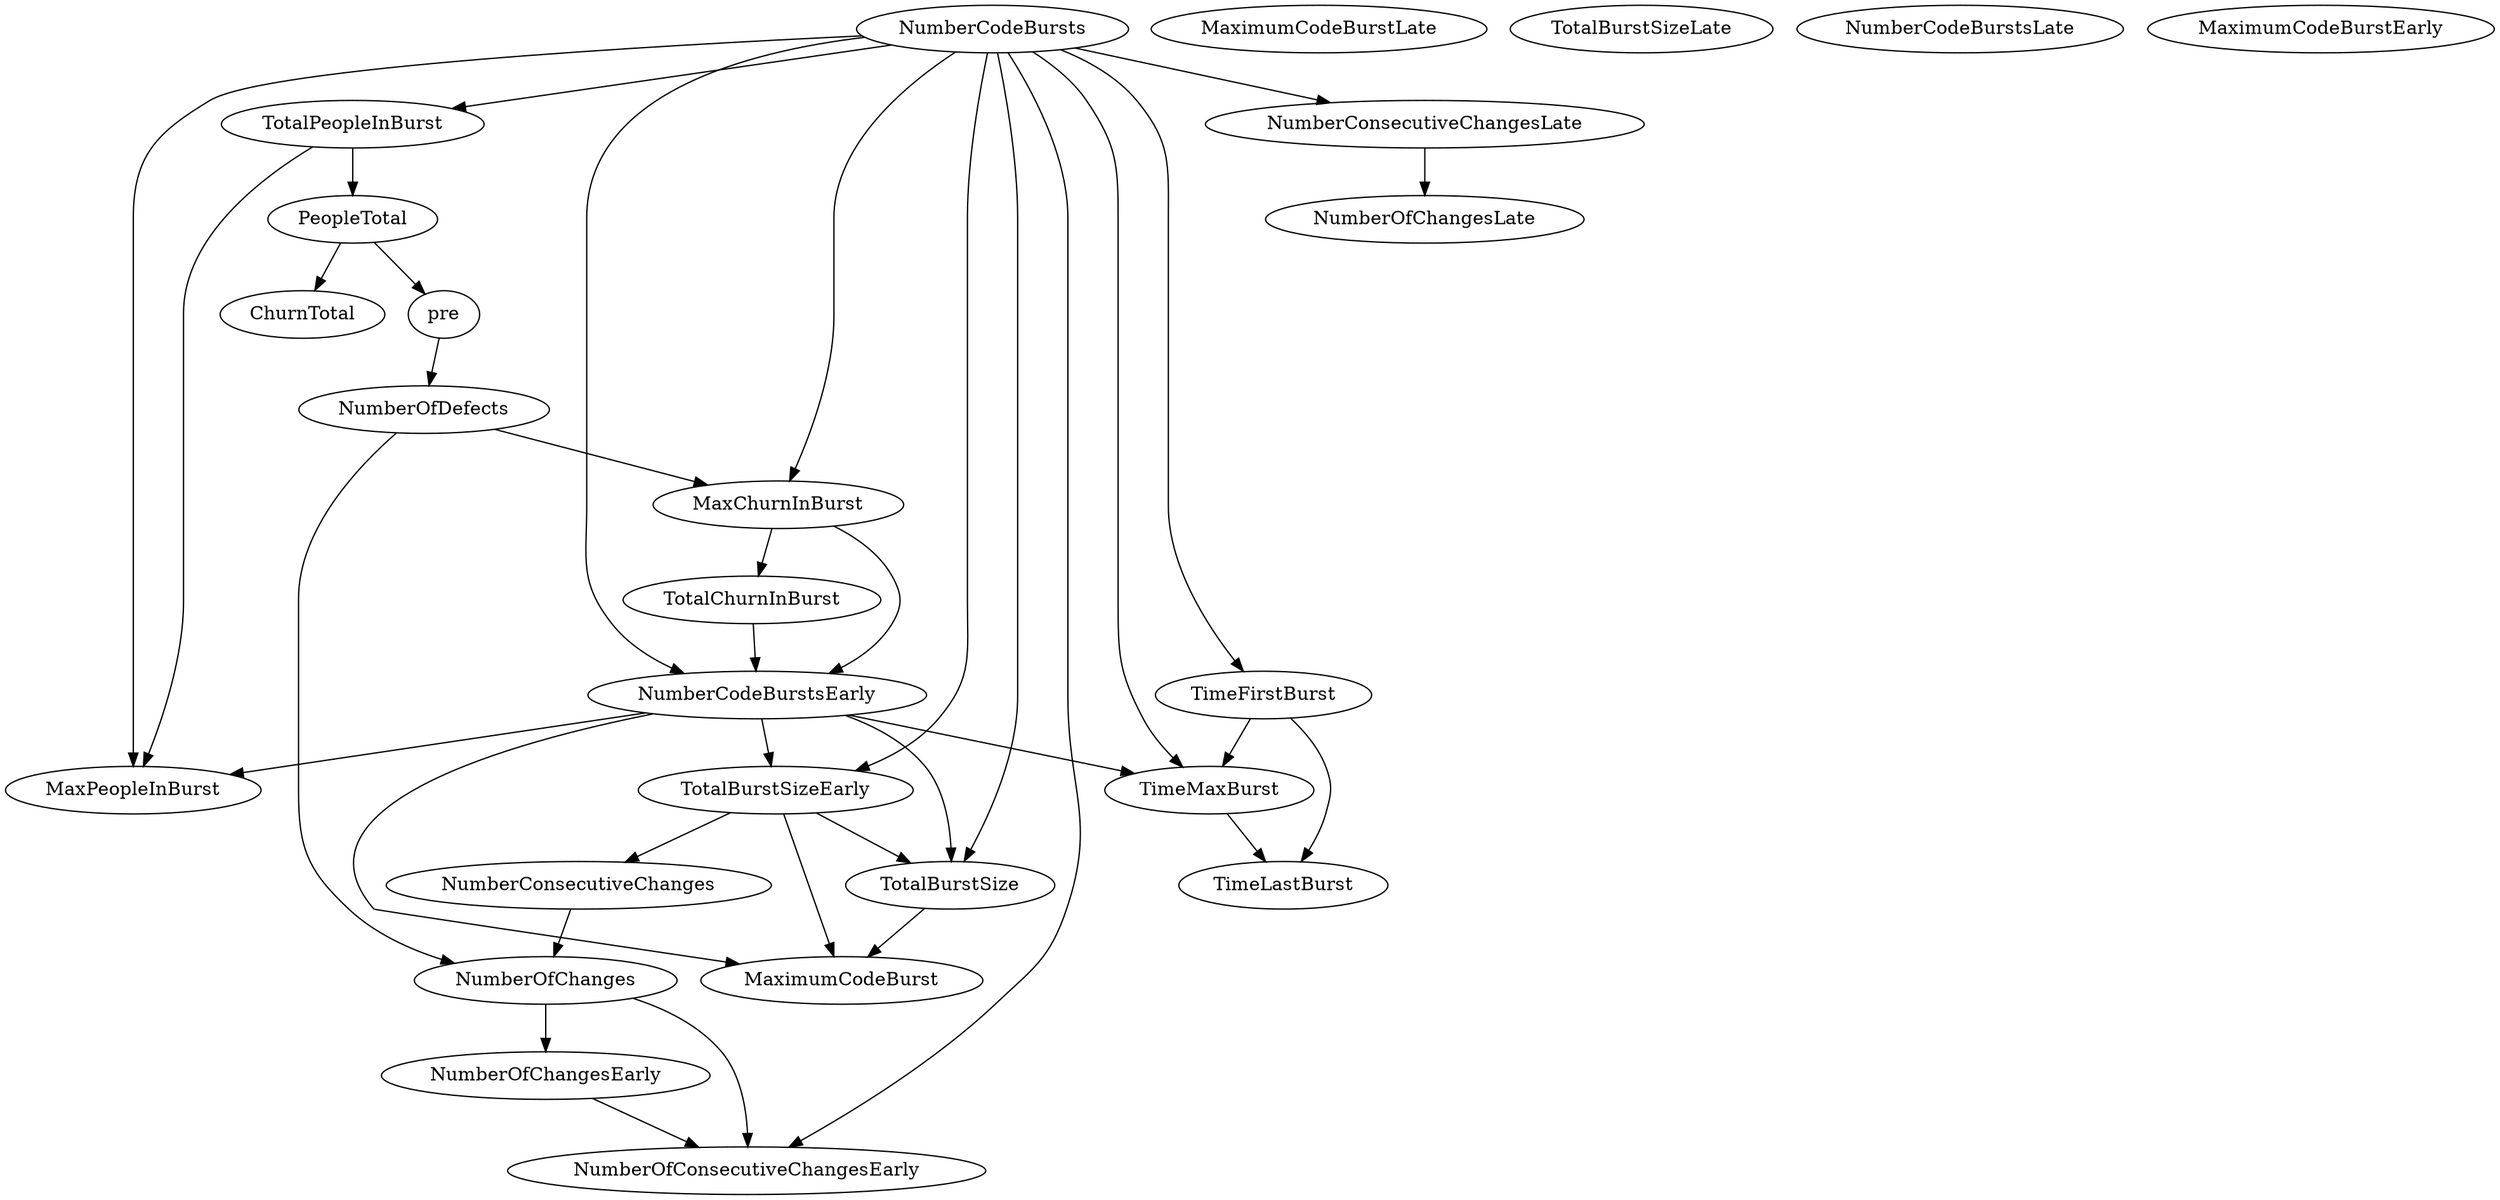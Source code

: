 digraph {
   TotalPeopleInBurst;
   MaximumCodeBurstLate;
   NumberOfChanges;
   MaxPeopleInBurst;
   TotalBurstSizeLate;
   NumberCodeBurstsLate;
   NumberOfChangesLate;
   NumberOfChangesEarly;
   MaxChurnInBurst;
   MaximumCodeBurstEarly;
   NumberCodeBurstsEarly;
   TimeFirstBurst;
   TotalChurnInBurst;
   ChurnTotal;
   MaximumCodeBurst;
   NumberOfConsecutiveChangesEarly;
   NumberConsecutiveChangesLate;
   TotalBurstSizeEarly;
   TotalBurstSize;
   TimeMaxBurst;
   NumberConsecutiveChanges;
   TimeLastBurst;
   NumberCodeBursts;
   PeopleTotal;
   pre;
   NumberOfDefects;
   TotalPeopleInBurst -> MaxPeopleInBurst;
   TotalPeopleInBurst -> PeopleTotal;
   NumberOfChanges -> NumberOfChangesEarly;
   NumberOfChanges -> NumberOfConsecutiveChangesEarly;
   NumberOfChangesEarly -> NumberOfConsecutiveChangesEarly;
   MaxChurnInBurst -> NumberCodeBurstsEarly;
   MaxChurnInBurst -> TotalChurnInBurst;
   NumberCodeBurstsEarly -> MaxPeopleInBurst;
   NumberCodeBurstsEarly -> MaximumCodeBurst;
   NumberCodeBurstsEarly -> TotalBurstSizeEarly;
   NumberCodeBurstsEarly -> TotalBurstSize;
   NumberCodeBurstsEarly -> TimeMaxBurst;
   TimeFirstBurst -> TimeMaxBurst;
   TimeFirstBurst -> TimeLastBurst;
   TotalChurnInBurst -> NumberCodeBurstsEarly;
   NumberConsecutiveChangesLate -> NumberOfChangesLate;
   TotalBurstSizeEarly -> MaximumCodeBurst;
   TotalBurstSizeEarly -> TotalBurstSize;
   TotalBurstSizeEarly -> NumberConsecutiveChanges;
   TotalBurstSize -> MaximumCodeBurst;
   TimeMaxBurst -> TimeLastBurst;
   NumberConsecutiveChanges -> NumberOfChanges;
   NumberCodeBursts -> TotalPeopleInBurst;
   NumberCodeBursts -> MaxPeopleInBurst;
   NumberCodeBursts -> MaxChurnInBurst;
   NumberCodeBursts -> NumberCodeBurstsEarly;
   NumberCodeBursts -> TimeFirstBurst;
   NumberCodeBursts -> NumberOfConsecutiveChangesEarly;
   NumberCodeBursts -> NumberConsecutiveChangesLate;
   NumberCodeBursts -> TotalBurstSizeEarly;
   NumberCodeBursts -> TotalBurstSize;
   NumberCodeBursts -> TimeMaxBurst;
   PeopleTotal -> ChurnTotal;
   PeopleTotal -> pre;
   pre -> NumberOfDefects;
   NumberOfDefects -> NumberOfChanges;
   NumberOfDefects -> MaxChurnInBurst;
}
